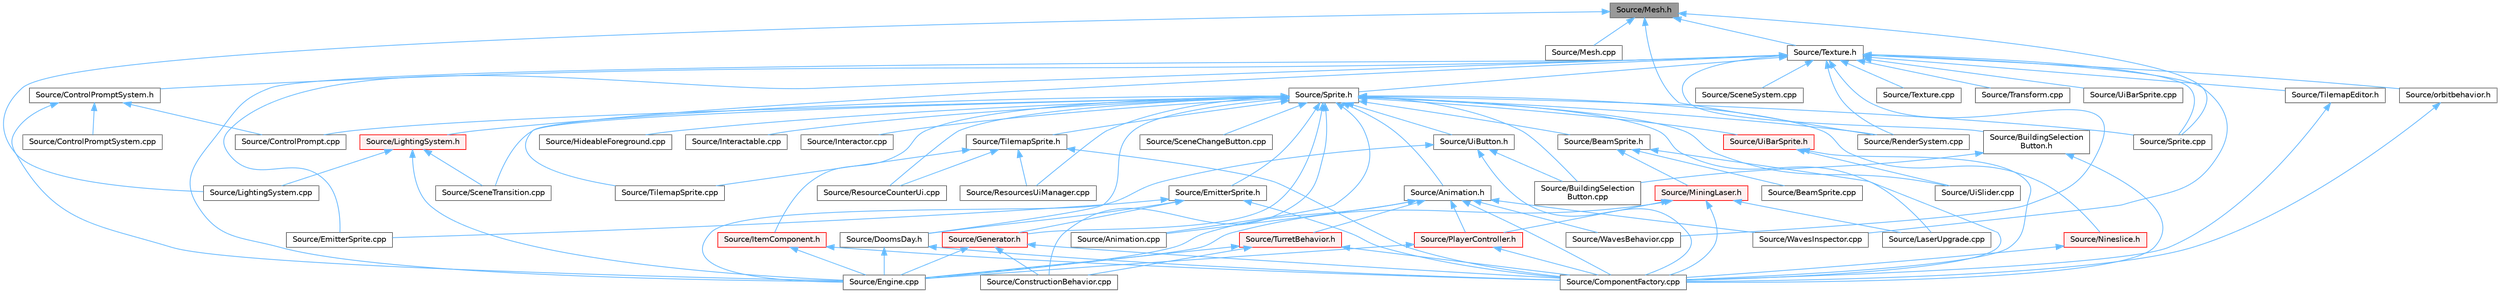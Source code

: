 digraph "Source/Mesh.h"
{
 // LATEX_PDF_SIZE
  bgcolor="transparent";
  edge [fontname=Helvetica,fontsize=10,labelfontname=Helvetica,labelfontsize=10];
  node [fontname=Helvetica,fontsize=10,shape=box,height=0.2,width=0.4];
  Node1 [id="Node000001",label="Source/Mesh.h",height=0.2,width=0.4,color="gray40", fillcolor="grey60", style="filled", fontcolor="black",tooltip="Mesh class - holds on to buffer/VAO references, draws their contents."];
  Node1 -> Node2 [id="edge1_Node000001_Node000002",dir="back",color="steelblue1",style="solid",tooltip=" "];
  Node2 [id="Node000002",label="Source/LightingSystem.cpp",height=0.2,width=0.4,color="grey40", fillcolor="white", style="filled",URL="$d3/d85/LightingSystem_8cpp.html",tooltip="Renders lights in the scene."];
  Node1 -> Node3 [id="edge2_Node000001_Node000003",dir="back",color="steelblue1",style="solid",tooltip=" "];
  Node3 [id="Node000003",label="Source/Mesh.cpp",height=0.2,width=0.4,color="grey40", fillcolor="white", style="filled",URL="$d2/dcc/Mesh_8cpp.html",tooltip="Implementation of Mesh class."];
  Node1 -> Node4 [id="edge3_Node000001_Node000004",dir="back",color="steelblue1",style="solid",tooltip=" "];
  Node4 [id="Node000004",label="Source/RenderSystem.cpp",height=0.2,width=0.4,color="grey40", fillcolor="white", style="filled",URL="$db/daa/RenderSystem_8cpp.html",tooltip="System responsible for drawing sprites and basic shapes."];
  Node1 -> Node5 [id="edge4_Node000001_Node000005",dir="back",color="steelblue1",style="solid",tooltip=" "];
  Node5 [id="Node000005",label="Source/Sprite.cpp",height=0.2,width=0.4,color="grey40", fillcolor="white", style="filled",URL="$d0/dff/Sprite_8cpp.html",tooltip="Implementation of Sprite component."];
  Node1 -> Node6 [id="edge5_Node000001_Node000006",dir="back",color="steelblue1",style="solid",tooltip=" "];
  Node6 [id="Node000006",label="Source/Texture.h",height=0.2,width=0.4,color="grey40", fillcolor="white", style="filled",URL="$d9/dbf/Texture_8h.html",tooltip="Header for the OpenGL texture wrapper."];
  Node6 -> Node7 [id="edge6_Node000006_Node000007",dir="back",color="steelblue1",style="solid",tooltip=" "];
  Node7 [id="Node000007",label="Source/BuildingSelection\lButton.h",height=0.2,width=0.4,color="grey40", fillcolor="white", style="filled",URL="$de/d78/BuildingSelectionButton_8h.html",tooltip="button that selects which building the ConstructionManager should place"];
  Node7 -> Node8 [id="edge7_Node000007_Node000008",dir="back",color="steelblue1",style="solid",tooltip=" "];
  Node8 [id="Node000008",label="Source/BuildingSelection\lButton.cpp",height=0.2,width=0.4,color="grey40", fillcolor="white", style="filled",URL="$db/d86/BuildingSelectionButton_8cpp.html",tooltip="button that selects which building the ConstructionManager should place"];
  Node7 -> Node9 [id="edge8_Node000007_Node000009",dir="back",color="steelblue1",style="solid",tooltip=" "];
  Node9 [id="Node000009",label="Source/ComponentFactory.cpp",height=0.2,width=0.4,color="grey40", fillcolor="white", style="filled",URL="$dc/def/ComponentFactory_8cpp.html",tooltip="Definitions for the component factory class."];
  Node6 -> Node10 [id="edge9_Node000006_Node000010",dir="back",color="steelblue1",style="solid",tooltip=" "];
  Node10 [id="Node000010",label="Source/ControlPromptSystem.h",height=0.2,width=0.4,color="grey40", fillcolor="white", style="filled",URL="$d5/db3/ControlPromptSystem_8h.html",tooltip="System that displays ControlPrompts from Actions."];
  Node10 -> Node11 [id="edge10_Node000010_Node000011",dir="back",color="steelblue1",style="solid",tooltip=" "];
  Node11 [id="Node000011",label="Source/ControlPrompt.cpp",height=0.2,width=0.4,color="grey40", fillcolor="white", style="filled",URL="$d2/d66/ControlPrompt_8cpp.html",tooltip="Displays a control prompt for an ActionReference."];
  Node10 -> Node12 [id="edge11_Node000010_Node000012",dir="back",color="steelblue1",style="solid",tooltip=" "];
  Node12 [id="Node000012",label="Source/ControlPromptSystem.cpp",height=0.2,width=0.4,color="grey40", fillcolor="white", style="filled",URL="$dd/d99/ControlPromptSystem_8cpp.html",tooltip="System that displays ControlPrompts from Actions."];
  Node10 -> Node13 [id="edge12_Node000010_Node000013",dir="back",color="steelblue1",style="solid",tooltip=" "];
  Node13 [id="Node000013",label="Source/Engine.cpp",height=0.2,width=0.4,color="grey40", fillcolor="white", style="filled",URL="$d6/d0c/Engine_8cpp.html",tooltip="Engine class."];
  Node6 -> Node14 [id="edge13_Node000006_Node000014",dir="back",color="steelblue1",style="solid",tooltip=" "];
  Node14 [id="Node000014",label="Source/EmitterSprite.cpp",height=0.2,width=0.4,color="grey40", fillcolor="white", style="filled",URL="$d7/de7/EmitterSprite_8cpp.html",tooltip="Renders particles using data from SSBO."];
  Node6 -> Node13 [id="edge14_Node000006_Node000013",dir="back",color="steelblue1",style="solid",tooltip=" "];
  Node6 -> Node4 [id="edge15_Node000006_Node000004",dir="back",color="steelblue1",style="solid",tooltip=" "];
  Node6 -> Node15 [id="edge16_Node000006_Node000015",dir="back",color="steelblue1",style="solid",tooltip=" "];
  Node15 [id="Node000015",label="Source/SceneSystem.cpp",height=0.2,width=0.4,color="grey40", fillcolor="white", style="filled",URL="$df/dce/SceneSystem_8cpp.html",tooltip="handles the process of resetting and changing scenes"];
  Node6 -> Node5 [id="edge17_Node000006_Node000005",dir="back",color="steelblue1",style="solid",tooltip=" "];
  Node6 -> Node16 [id="edge18_Node000006_Node000016",dir="back",color="steelblue1",style="solid",tooltip=" "];
  Node16 [id="Node000016",label="Source/Sprite.h",height=0.2,width=0.4,color="grey40", fillcolor="white", style="filled",URL="$d7/d31/Sprite_8h_source.html",tooltip=" "];
  Node16 -> Node17 [id="edge19_Node000016_Node000017",dir="back",color="steelblue1",style="solid",tooltip=" "];
  Node17 [id="Node000017",label="Source/Animation.cpp",height=0.2,width=0.4,color="grey40", fillcolor="white", style="filled",URL="$d3/da9/Animation_8cpp.html",tooltip="animation component implimentation"];
  Node16 -> Node18 [id="edge20_Node000016_Node000018",dir="back",color="steelblue1",style="solid",tooltip=" "];
  Node18 [id="Node000018",label="Source/Animation.h",height=0.2,width=0.4,color="grey40", fillcolor="white", style="filled",URL="$d2/d76/Animation_8h.html",tooltip="animation component class"];
  Node18 -> Node17 [id="edge21_Node000018_Node000017",dir="back",color="steelblue1",style="solid",tooltip=" "];
  Node18 -> Node9 [id="edge22_Node000018_Node000009",dir="back",color="steelblue1",style="solid",tooltip=" "];
  Node18 -> Node13 [id="edge23_Node000018_Node000013",dir="back",color="steelblue1",style="solid",tooltip=" "];
  Node18 -> Node19 [id="edge24_Node000018_Node000019",dir="back",color="steelblue1",style="solid",tooltip=" "];
  Node19 [id="Node000019",label="Source/PlayerController.h",height=0.2,width=0.4,color="red", fillcolor="#FFF0F0", style="filled",URL="$db/db4/PlayerController_8h.html",tooltip="PlayerController Behaviour Class."];
  Node19 -> Node9 [id="edge25_Node000019_Node000009",dir="back",color="steelblue1",style="solid",tooltip=" "];
  Node19 -> Node13 [id="edge26_Node000019_Node000013",dir="back",color="steelblue1",style="solid",tooltip=" "];
  Node18 -> Node23 [id="edge27_Node000018_Node000023",dir="back",color="steelblue1",style="solid",tooltip=" "];
  Node23 [id="Node000023",label="Source/TurretBehavior.h",height=0.2,width=0.4,color="red", fillcolor="#FFF0F0", style="filled",URL="$dc/df7/TurretBehavior_8h_source.html",tooltip=" "];
  Node23 -> Node9 [id="edge28_Node000023_Node000009",dir="back",color="steelblue1",style="solid",tooltip=" "];
  Node23 -> Node24 [id="edge29_Node000023_Node000024",dir="back",color="steelblue1",style="solid",tooltip=" "];
  Node24 [id="Node000024",label="Source/ConstructionBehavior.cpp",height=0.2,width=0.4,color="grey40", fillcolor="white", style="filled",URL="$d7/ded/ConstructionBehavior_8cpp.html",tooltip="handles the construction of towers and modification of terrain"];
  Node23 -> Node13 [id="edge30_Node000023_Node000013",dir="back",color="steelblue1",style="solid",tooltip=" "];
  Node18 -> Node26 [id="edge31_Node000018_Node000026",dir="back",color="steelblue1",style="solid",tooltip=" "];
  Node26 [id="Node000026",label="Source/WavesBehavior.cpp",height=0.2,width=0.4,color="grey40", fillcolor="white", style="filled",URL="$db/d72/WavesBehavior_8cpp.html",tooltip="Definitions for wave and spawning behavior."];
  Node18 -> Node27 [id="edge32_Node000018_Node000027",dir="back",color="steelblue1",style="solid",tooltip=" "];
  Node27 [id="Node000027",label="Source/WavesInspector.cpp",height=0.2,width=0.4,color="grey40", fillcolor="white", style="filled",URL="$d2/d6b/WavesInspector_8cpp.html",tooltip="Definitions for wave and spawning editing in game."];
  Node16 -> Node28 [id="edge33_Node000016_Node000028",dir="back",color="steelblue1",style="solid",tooltip=" "];
  Node28 [id="Node000028",label="Source/BeamSprite.h",height=0.2,width=0.4,color="grey40", fillcolor="white", style="filled",URL="$d3/d14/BeamSprite_8h.html",tooltip="Sprite that renders a beam with a scrollable texture."];
  Node28 -> Node29 [id="edge34_Node000028_Node000029",dir="back",color="steelblue1",style="solid",tooltip=" "];
  Node29 [id="Node000029",label="Source/BeamSprite.cpp",height=0.2,width=0.4,color="grey40", fillcolor="white", style="filled",URL="$d3/d8c/BeamSprite_8cpp.html",tooltip="Sprite that renders a beam with a scrollable texture."];
  Node28 -> Node9 [id="edge35_Node000028_Node000009",dir="back",color="steelblue1",style="solid",tooltip=" "];
  Node28 -> Node30 [id="edge36_Node000028_Node000030",dir="back",color="steelblue1",style="solid",tooltip=" "];
  Node30 [id="Node000030",label="Source/MiningLaser.h",height=0.2,width=0.4,color="red", fillcolor="#FFF0F0", style="filled",URL="$da/d13/MiningLaser_8h.html",tooltip="Digging laser controllable by an entity."];
  Node30 -> Node9 [id="edge37_Node000030_Node000009",dir="back",color="steelblue1",style="solid",tooltip=" "];
  Node30 -> Node13 [id="edge38_Node000030_Node000013",dir="back",color="steelblue1",style="solid",tooltip=" "];
  Node30 -> Node31 [id="edge39_Node000030_Node000031",dir="back",color="steelblue1",style="solid",tooltip=" "];
  Node31 [id="Node000031",label="Source/LaserUpgrade.cpp",height=0.2,width=0.4,color="grey40", fillcolor="white", style="filled",URL="$df/db1/LaserUpgrade_8cpp.html",tooltip="collectable upgrade to the player's MiningLaser"];
  Node30 -> Node19 [id="edge40_Node000030_Node000019",dir="back",color="steelblue1",style="solid",tooltip=" "];
  Node16 -> Node8 [id="edge41_Node000016_Node000008",dir="back",color="steelblue1",style="solid",tooltip=" "];
  Node16 -> Node24 [id="edge42_Node000016_Node000024",dir="back",color="steelblue1",style="solid",tooltip=" "];
  Node16 -> Node11 [id="edge43_Node000016_Node000011",dir="back",color="steelblue1",style="solid",tooltip=" "];
  Node16 -> Node33 [id="edge44_Node000016_Node000033",dir="back",color="steelblue1",style="solid",tooltip=" "];
  Node33 [id="Node000033",label="Source/DoomsDay.h",height=0.2,width=0.4,color="grey40", fillcolor="white", style="filled",URL="$de/d36/DoomsDay_8h_source.html",tooltip=" "];
  Node33 -> Node9 [id="edge45_Node000033_Node000009",dir="back",color="steelblue1",style="solid",tooltip=" "];
  Node33 -> Node13 [id="edge46_Node000033_Node000013",dir="back",color="steelblue1",style="solid",tooltip=" "];
  Node16 -> Node34 [id="edge47_Node000016_Node000034",dir="back",color="steelblue1",style="solid",tooltip=" "];
  Node34 [id="Node000034",label="Source/EmitterSprite.h",height=0.2,width=0.4,color="grey40", fillcolor="white", style="filled",URL="$d3/d81/EmitterSprite_8h.html",tooltip="Renders particles using data from SSBO."];
  Node34 -> Node9 [id="edge48_Node000034_Node000009",dir="back",color="steelblue1",style="solid",tooltip=" "];
  Node34 -> Node33 [id="edge49_Node000034_Node000033",dir="back",color="steelblue1",style="solid",tooltip=" "];
  Node34 -> Node14 [id="edge50_Node000034_Node000014",dir="back",color="steelblue1",style="solid",tooltip=" "];
  Node34 -> Node35 [id="edge51_Node000034_Node000035",dir="back",color="steelblue1",style="solid",tooltip=" "];
  Node35 [id="Node000035",label="Source/Generator.h",height=0.2,width=0.4,color="red", fillcolor="#FFF0F0", style="filled",URL="$d9/d12/Generator_8h_source.html",tooltip=" "];
  Node35 -> Node9 [id="edge52_Node000035_Node000009",dir="back",color="steelblue1",style="solid",tooltip=" "];
  Node35 -> Node24 [id="edge53_Node000035_Node000024",dir="back",color="steelblue1",style="solid",tooltip=" "];
  Node35 -> Node13 [id="edge54_Node000035_Node000013",dir="back",color="steelblue1",style="solid",tooltip=" "];
  Node16 -> Node35 [id="edge55_Node000016_Node000035",dir="back",color="steelblue1",style="solid",tooltip=" "];
  Node16 -> Node37 [id="edge56_Node000016_Node000037",dir="back",color="steelblue1",style="solid",tooltip=" "];
  Node37 [id="Node000037",label="Source/HideableForeground.cpp",height=0.2,width=0.4,color="grey40", fillcolor="white", style="filled",URL="$da/da6/HideableForeground_8cpp.html",tooltip="Component that hides an attached Sprite when it overlaps something."];
  Node16 -> Node38 [id="edge57_Node000016_Node000038",dir="back",color="steelblue1",style="solid",tooltip=" "];
  Node38 [id="Node000038",label="Source/Interactable.cpp",height=0.2,width=0.4,color="grey40", fillcolor="white", style="filled",URL="$dc/dab/Interactable_8cpp.html",tooltip="Component which can be interacted with by pressing a button when nearby."];
  Node16 -> Node39 [id="edge58_Node000016_Node000039",dir="back",color="steelblue1",style="solid",tooltip=" "];
  Node39 [id="Node000039",label="Source/Interactor.cpp",height=0.2,width=0.4,color="grey40", fillcolor="white", style="filled",URL="$de/de6/Interactor_8cpp.html",tooltip="Behavior that can interact with nearby Interactable Components."];
  Node16 -> Node40 [id="edge59_Node000016_Node000040",dir="back",color="steelblue1",style="solid",tooltip=" "];
  Node40 [id="Node000040",label="Source/ItemComponent.h",height=0.2,width=0.4,color="red", fillcolor="#FFF0F0", style="filled",URL="$d0/d5d/ItemComponent_8h.html",tooltip="Item in the world that can be picked up."];
  Node40 -> Node9 [id="edge60_Node000040_Node000009",dir="back",color="steelblue1",style="solid",tooltip=" "];
  Node40 -> Node13 [id="edge61_Node000040_Node000013",dir="back",color="steelblue1",style="solid",tooltip=" "];
  Node16 -> Node31 [id="edge62_Node000016_Node000031",dir="back",color="steelblue1",style="solid",tooltip=" "];
  Node16 -> Node43 [id="edge63_Node000016_Node000043",dir="back",color="steelblue1",style="solid",tooltip=" "];
  Node43 [id="Node000043",label="Source/LightingSystem.h",height=0.2,width=0.4,color="red", fillcolor="#FFF0F0", style="filled",URL="$d4/dbd/LightingSystem_8h.html",tooltip="Lighting system interface."];
  Node43 -> Node13 [id="edge64_Node000043_Node000013",dir="back",color="steelblue1",style="solid",tooltip=" "];
  Node43 -> Node2 [id="edge65_Node000043_Node000002",dir="back",color="steelblue1",style="solid",tooltip=" "];
  Node43 -> Node45 [id="edge66_Node000043_Node000045",dir="back",color="steelblue1",style="solid",tooltip=" "];
  Node45 [id="Node000045",label="Source/SceneTransition.cpp",height=0.2,width=0.4,color="grey40", fillcolor="white", style="filled",URL="$d3/dfb/SceneTransition_8cpp.html",tooltip="fades a texture out and in when transitioning between scenes"];
  Node16 -> Node46 [id="edge67_Node000016_Node000046",dir="back",color="steelblue1",style="solid",tooltip=" "];
  Node46 [id="Node000046",label="Source/Nineslice.h",height=0.2,width=0.4,color="red", fillcolor="#FFF0F0", style="filled",URL="$d7/d6b/Nineslice_8h.html",tooltip="sprite that renders a nineslice"];
  Node46 -> Node9 [id="edge68_Node000046_Node000009",dir="back",color="steelblue1",style="solid",tooltip=" "];
  Node16 -> Node4 [id="edge69_Node000016_Node000004",dir="back",color="steelblue1",style="solid",tooltip=" "];
  Node16 -> Node48 [id="edge70_Node000016_Node000048",dir="back",color="steelblue1",style="solid",tooltip=" "];
  Node48 [id="Node000048",label="Source/ResourceCounterUi.cpp",height=0.2,width=0.4,color="grey40", fillcolor="white", style="filled",URL="$d9/dfa/ResourceCounterUi_8cpp.html",tooltip="Ui Component that displays a resource sprite and a count."];
  Node16 -> Node49 [id="edge71_Node000016_Node000049",dir="back",color="steelblue1",style="solid",tooltip=" "];
  Node49 [id="Node000049",label="Source/ResourcesUiManager.cpp",height=0.2,width=0.4,color="grey40", fillcolor="white", style="filled",URL="$dd/d79/ResourcesUiManager_8cpp.html",tooltip="Component that manages the UI for displaying what resources a player currently has."];
  Node16 -> Node50 [id="edge72_Node000016_Node000050",dir="back",color="steelblue1",style="solid",tooltip=" "];
  Node50 [id="Node000050",label="Source/SceneChangeButton.cpp",height=0.2,width=0.4,color="grey40", fillcolor="white", style="filled",URL="$d0/d70/SceneChangeButton_8cpp.html",tooltip="Component that changes the scene when clicked."];
  Node16 -> Node45 [id="edge73_Node000016_Node000045",dir="back",color="steelblue1",style="solid",tooltip=" "];
  Node16 -> Node5 [id="edge74_Node000016_Node000005",dir="back",color="steelblue1",style="solid",tooltip=" "];
  Node16 -> Node51 [id="edge75_Node000016_Node000051",dir="back",color="steelblue1",style="solid",tooltip=" "];
  Node51 [id="Node000051",label="Source/TilemapSprite.h",height=0.2,width=0.4,color="grey40", fillcolor="white", style="filled",URL="$da/d48/TilemapSprite_8h.html",tooltip="A version of Sprite specifically for rendering tiles."];
  Node51 -> Node9 [id="edge76_Node000051_Node000009",dir="back",color="steelblue1",style="solid",tooltip=" "];
  Node51 -> Node48 [id="edge77_Node000051_Node000048",dir="back",color="steelblue1",style="solid",tooltip=" "];
  Node51 -> Node49 [id="edge78_Node000051_Node000049",dir="back",color="steelblue1",style="solid",tooltip=" "];
  Node51 -> Node52 [id="edge79_Node000051_Node000052",dir="back",color="steelblue1",style="solid",tooltip=" "];
  Node52 [id="Node000052",label="Source/TilemapSprite.cpp",height=0.2,width=0.4,color="grey40", fillcolor="white", style="filled",URL="$d1/d91/TilemapSprite_8cpp.html",tooltip="A version of Sprite specifically for rendering tiles."];
  Node16 -> Node53 [id="edge80_Node000016_Node000053",dir="back",color="steelblue1",style="solid",tooltip=" "];
  Node53 [id="Node000053",label="Source/UiBarSprite.h",height=0.2,width=0.4,color="red", fillcolor="#FFF0F0", style="filled",URL="$df/d1f/UiBarSprite_8h.html",tooltip="sprite that renders a ui bar"];
  Node53 -> Node9 [id="edge81_Node000053_Node000009",dir="back",color="steelblue1",style="solid",tooltip=" "];
  Node53 -> Node56 [id="edge82_Node000053_Node000056",dir="back",color="steelblue1",style="solid",tooltip=" "];
  Node56 [id="Node000056",label="Source/UiSlider.cpp",height=0.2,width=0.4,color="grey40", fillcolor="white", style="filled",URL="$d7/d90/UiSlider_8cpp.html",tooltip="Ui Slider component."];
  Node16 -> Node57 [id="edge83_Node000016_Node000057",dir="back",color="steelblue1",style="solid",tooltip=" "];
  Node57 [id="Node000057",label="Source/UiButton.h",height=0.2,width=0.4,color="grey40", fillcolor="white", style="filled",URL="$db/d83/UiButton_8h.html",tooltip="Ui Button that sends an event when clicked."];
  Node57 -> Node8 [id="edge84_Node000057_Node000008",dir="back",color="steelblue1",style="solid",tooltip=" "];
  Node57 -> Node9 [id="edge85_Node000057_Node000009",dir="back",color="steelblue1",style="solid",tooltip=" "];
  Node57 -> Node13 [id="edge86_Node000057_Node000013",dir="back",color="steelblue1",style="solid",tooltip=" "];
  Node16 -> Node56 [id="edge87_Node000016_Node000056",dir="back",color="steelblue1",style="solid",tooltip=" "];
  Node6 -> Node58 [id="edge88_Node000006_Node000058",dir="back",color="steelblue1",style="solid",tooltip=" "];
  Node58 [id="Node000058",label="Source/Texture.cpp",height=0.2,width=0.4,color="grey40", fillcolor="white", style="filled",URL="$d5/d87/Texture_8cpp.html",tooltip="Wrapper/manager for OpenGL texture."];
  Node6 -> Node59 [id="edge89_Node000006_Node000059",dir="back",color="steelblue1",style="solid",tooltip=" "];
  Node59 [id="Node000059",label="Source/TilemapEditor.h",height=0.2,width=0.4,color="grey40", fillcolor="white", style="filled",URL="$d3/da4/TilemapEditor_8h.html",tooltip="Component that allows direct editing of a Tilemap."];
  Node59 -> Node9 [id="edge90_Node000059_Node000009",dir="back",color="steelblue1",style="solid",tooltip=" "];
  Node6 -> Node52 [id="edge91_Node000006_Node000052",dir="back",color="steelblue1",style="solid",tooltip=" "];
  Node6 -> Node60 [id="edge92_Node000006_Node000060",dir="back",color="steelblue1",style="solid",tooltip=" "];
  Node60 [id="Node000060",label="Source/Transform.cpp",height=0.2,width=0.4,color="grey40", fillcolor="white", style="filled",URL="$d0/d59/Transform_8cpp.html",tooltip="Function definitions for the Transform class."];
  Node6 -> Node61 [id="edge93_Node000006_Node000061",dir="back",color="steelblue1",style="solid",tooltip=" "];
  Node61 [id="Node000061",label="Source/UiBarSprite.cpp",height=0.2,width=0.4,color="grey40", fillcolor="white", style="filled",URL="$df/dda/UiBarSprite_8cpp.html",tooltip="sprite that renders a ui bar"];
  Node6 -> Node26 [id="edge94_Node000006_Node000026",dir="back",color="steelblue1",style="solid",tooltip=" "];
  Node6 -> Node27 [id="edge95_Node000006_Node000027",dir="back",color="steelblue1",style="solid",tooltip=" "];
  Node6 -> Node62 [id="edge96_Node000006_Node000062",dir="back",color="steelblue1",style="solid",tooltip=" "];
  Node62 [id="Node000062",label="Source/orbitbehavior.h",height=0.2,width=0.4,color="grey40", fillcolor="white", style="filled",URL="$dc/dfe/orbitbehavior_8h_source.html",tooltip=" "];
  Node62 -> Node9 [id="edge97_Node000062_Node000009",dir="back",color="steelblue1",style="solid",tooltip=" "];
}
